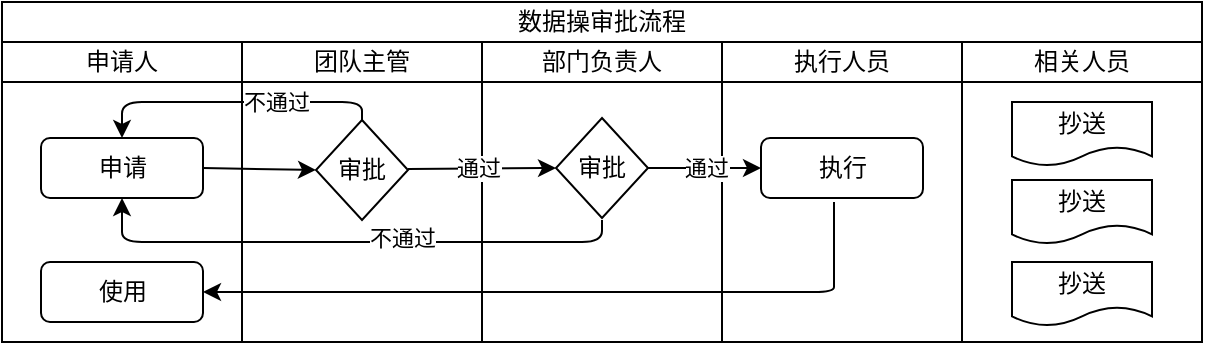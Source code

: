 <mxfile version="14.2.7" type="github">
  <diagram id="VMFxmdH4z1Ak0hR0MI4i" name="Page-1">
    <mxGraphModel dx="1381" dy="667" grid="1" gridSize="10" guides="1" tooltips="1" connect="1" arrows="1" fold="1" page="1" pageScale="1" pageWidth="827" pageHeight="1169" math="0" shadow="0">
      <root>
        <mxCell id="0" />
        <mxCell id="1" parent="0" />
        <mxCell id="eBu9w11p36_Ps7mkt3---1" value="数据操审批流程" style="rounded=0;whiteSpace=wrap;html=1;" vertex="1" parent="1">
          <mxGeometry x="64" y="120" width="600" height="20" as="geometry" />
        </mxCell>
        <mxCell id="eBu9w11p36_Ps7mkt3---3" value="申请人" style="rounded=0;whiteSpace=wrap;html=1;" vertex="1" parent="1">
          <mxGeometry x="64" y="140" width="120" height="20" as="geometry" />
        </mxCell>
        <mxCell id="eBu9w11p36_Ps7mkt3---4" value="团队主管" style="rounded=0;whiteSpace=wrap;html=1;" vertex="1" parent="1">
          <mxGeometry x="184" y="140" width="120" height="20" as="geometry" />
        </mxCell>
        <mxCell id="eBu9w11p36_Ps7mkt3---5" value="部门负责人" style="rounded=0;whiteSpace=wrap;html=1;" vertex="1" parent="1">
          <mxGeometry x="304" y="140" width="120" height="20" as="geometry" />
        </mxCell>
        <mxCell id="eBu9w11p36_Ps7mkt3---6" value="执行人员" style="rounded=0;whiteSpace=wrap;html=1;" vertex="1" parent="1">
          <mxGeometry x="424" y="140" width="120" height="20" as="geometry" />
        </mxCell>
        <mxCell id="eBu9w11p36_Ps7mkt3---7" value="相关人员" style="rounded=0;whiteSpace=wrap;html=1;" vertex="1" parent="1">
          <mxGeometry x="544" y="140" width="120" height="20" as="geometry" />
        </mxCell>
        <mxCell id="eBu9w11p36_Ps7mkt3---8" value="" style="rounded=0;whiteSpace=wrap;html=1;" vertex="1" parent="1">
          <mxGeometry x="64" y="160" width="120" height="130" as="geometry" />
        </mxCell>
        <mxCell id="eBu9w11p36_Ps7mkt3---9" value="申请" style="rounded=1;whiteSpace=wrap;html=1;" vertex="1" parent="1">
          <mxGeometry x="83.5" y="188" width="81" height="30" as="geometry" />
        </mxCell>
        <mxCell id="eBu9w11p36_Ps7mkt3---10" value="" style="rounded=0;whiteSpace=wrap;html=1;" vertex="1" parent="1">
          <mxGeometry x="184" y="160" width="120" height="130" as="geometry" />
        </mxCell>
        <mxCell id="eBu9w11p36_Ps7mkt3---11" value="" style="rounded=0;whiteSpace=wrap;html=1;" vertex="1" parent="1">
          <mxGeometry x="304" y="160" width="120" height="130" as="geometry" />
        </mxCell>
        <mxCell id="eBu9w11p36_Ps7mkt3---12" value="" style="rounded=0;whiteSpace=wrap;html=1;fontStyle=1" vertex="1" parent="1">
          <mxGeometry x="424" y="160" width="120" height="130" as="geometry" />
        </mxCell>
        <mxCell id="eBu9w11p36_Ps7mkt3---13" value="" style="rounded=0;whiteSpace=wrap;html=1;" vertex="1" parent="1">
          <mxGeometry x="544" y="160" width="120" height="130" as="geometry" />
        </mxCell>
        <mxCell id="eBu9w11p36_Ps7mkt3---14" value="使用" style="rounded=1;whiteSpace=wrap;html=1;" vertex="1" parent="1">
          <mxGeometry x="83.5" y="250" width="81" height="30" as="geometry" />
        </mxCell>
        <mxCell id="eBu9w11p36_Ps7mkt3---15" value="审批" style="rhombus;whiteSpace=wrap;html=1;" vertex="1" parent="1">
          <mxGeometry x="221" y="179" width="46" height="50" as="geometry" />
        </mxCell>
        <mxCell id="eBu9w11p36_Ps7mkt3---26" value="通过" style="edgeStyle=orthogonalEdgeStyle;rounded=0;orthogonalLoop=1;jettySize=auto;html=1;exitX=1;exitY=0.5;exitDx=0;exitDy=0;entryX=0;entryY=0.5;entryDx=0;entryDy=0;" edge="1" parent="1" source="eBu9w11p36_Ps7mkt3---16" target="eBu9w11p36_Ps7mkt3---17">
          <mxGeometry relative="1" as="geometry" />
        </mxCell>
        <mxCell id="eBu9w11p36_Ps7mkt3---16" value="审批" style="rhombus;whiteSpace=wrap;html=1;" vertex="1" parent="1">
          <mxGeometry x="341" y="178" width="46" height="50" as="geometry" />
        </mxCell>
        <mxCell id="eBu9w11p36_Ps7mkt3---17" value="执行" style="rounded=1;whiteSpace=wrap;html=1;" vertex="1" parent="1">
          <mxGeometry x="443.5" y="188" width="81" height="30" as="geometry" />
        </mxCell>
        <mxCell id="eBu9w11p36_Ps7mkt3---18" value="抄送" style="shape=document;whiteSpace=wrap;html=1;boundedLbl=1;" vertex="1" parent="1">
          <mxGeometry x="569" y="170" width="70" height="32" as="geometry" />
        </mxCell>
        <mxCell id="eBu9w11p36_Ps7mkt3---19" value="抄送" style="shape=document;whiteSpace=wrap;html=1;boundedLbl=1;" vertex="1" parent="1">
          <mxGeometry x="569" y="250" width="70" height="32" as="geometry" />
        </mxCell>
        <mxCell id="eBu9w11p36_Ps7mkt3---20" value="抄送" style="shape=document;whiteSpace=wrap;html=1;boundedLbl=1;" vertex="1" parent="1">
          <mxGeometry x="569" y="209" width="70" height="32" as="geometry" />
        </mxCell>
        <mxCell id="eBu9w11p36_Ps7mkt3---21" value="" style="endArrow=classic;html=1;exitX=1;exitY=0.5;exitDx=0;exitDy=0;entryX=0;entryY=0.5;entryDx=0;entryDy=0;" edge="1" parent="1" source="eBu9w11p36_Ps7mkt3---9" target="eBu9w11p36_Ps7mkt3---15">
          <mxGeometry width="50" height="50" relative="1" as="geometry">
            <mxPoint x="160" y="240" as="sourcePoint" />
            <mxPoint x="210" y="190" as="targetPoint" />
          </mxGeometry>
        </mxCell>
        <mxCell id="eBu9w11p36_Ps7mkt3---22" value="" style="endArrow=classic;html=1;exitX=1;exitY=0.5;exitDx=0;exitDy=0;entryX=0;entryY=0.5;entryDx=0;entryDy=0;" edge="1" parent="1" target="eBu9w11p36_Ps7mkt3---16">
          <mxGeometry width="50" height="50" relative="1" as="geometry">
            <mxPoint x="267" y="203.5" as="sourcePoint" />
            <mxPoint x="323.5" y="204.5" as="targetPoint" />
          </mxGeometry>
        </mxCell>
        <mxCell id="eBu9w11p36_Ps7mkt3---27" value="通过" style="edgeLabel;html=1;align=center;verticalAlign=middle;resizable=0;points=[];" vertex="1" connectable="0" parent="eBu9w11p36_Ps7mkt3---22">
          <mxGeometry x="-0.054" y="1" relative="1" as="geometry">
            <mxPoint as="offset" />
          </mxGeometry>
        </mxCell>
        <mxCell id="eBu9w11p36_Ps7mkt3---25" value="" style="endArrow=classic;html=1;entryX=1;entryY=0.5;entryDx=0;entryDy=0;" edge="1" parent="1" target="eBu9w11p36_Ps7mkt3---14">
          <mxGeometry width="50" height="50" relative="1" as="geometry">
            <mxPoint x="480" y="220" as="sourcePoint" />
            <mxPoint x="480" y="310" as="targetPoint" />
            <Array as="points">
              <mxPoint x="480" y="255" />
              <mxPoint x="480" y="265" />
            </Array>
          </mxGeometry>
        </mxCell>
        <mxCell id="eBu9w11p36_Ps7mkt3---28" value="" style="endArrow=classic;html=1;exitX=0.5;exitY=0;exitDx=0;exitDy=0;entryX=0.5;entryY=0;entryDx=0;entryDy=0;" edge="1" parent="1" source="eBu9w11p36_Ps7mkt3---15" target="eBu9w11p36_Ps7mkt3---9">
          <mxGeometry width="50" height="50" relative="1" as="geometry">
            <mxPoint x="240" y="179" as="sourcePoint" />
            <mxPoint x="244" y="170" as="targetPoint" />
            <Array as="points">
              <mxPoint x="244" y="170" />
              <mxPoint x="124" y="170" />
            </Array>
          </mxGeometry>
        </mxCell>
        <mxCell id="eBu9w11p36_Ps7mkt3---30" value="不通过" style="edgeLabel;html=1;align=center;verticalAlign=middle;resizable=0;points=[];" vertex="1" connectable="0" parent="eBu9w11p36_Ps7mkt3---28">
          <mxGeometry x="-0.292" relative="1" as="geometry">
            <mxPoint as="offset" />
          </mxGeometry>
        </mxCell>
        <mxCell id="eBu9w11p36_Ps7mkt3---32" value="" style="endArrow=classic;html=1;entryX=0.5;entryY=1;entryDx=0;entryDy=0;" edge="1" parent="1" target="eBu9w11p36_Ps7mkt3---9">
          <mxGeometry width="50" height="50" relative="1" as="geometry">
            <mxPoint x="364" y="229" as="sourcePoint" />
            <mxPoint x="364" y="240" as="targetPoint" />
            <Array as="points">
              <mxPoint x="364" y="240" />
              <mxPoint x="124" y="240" />
              <mxPoint x="124" y="230" />
            </Array>
          </mxGeometry>
        </mxCell>
        <mxCell id="eBu9w11p36_Ps7mkt3---35" value="不通过" style="edgeLabel;html=1;align=center;verticalAlign=middle;resizable=0;points=[];" vertex="1" connectable="0" parent="eBu9w11p36_Ps7mkt3---32">
          <mxGeometry x="-0.187" y="-2" relative="1" as="geometry">
            <mxPoint as="offset" />
          </mxGeometry>
        </mxCell>
      </root>
    </mxGraphModel>
  </diagram>
</mxfile>
